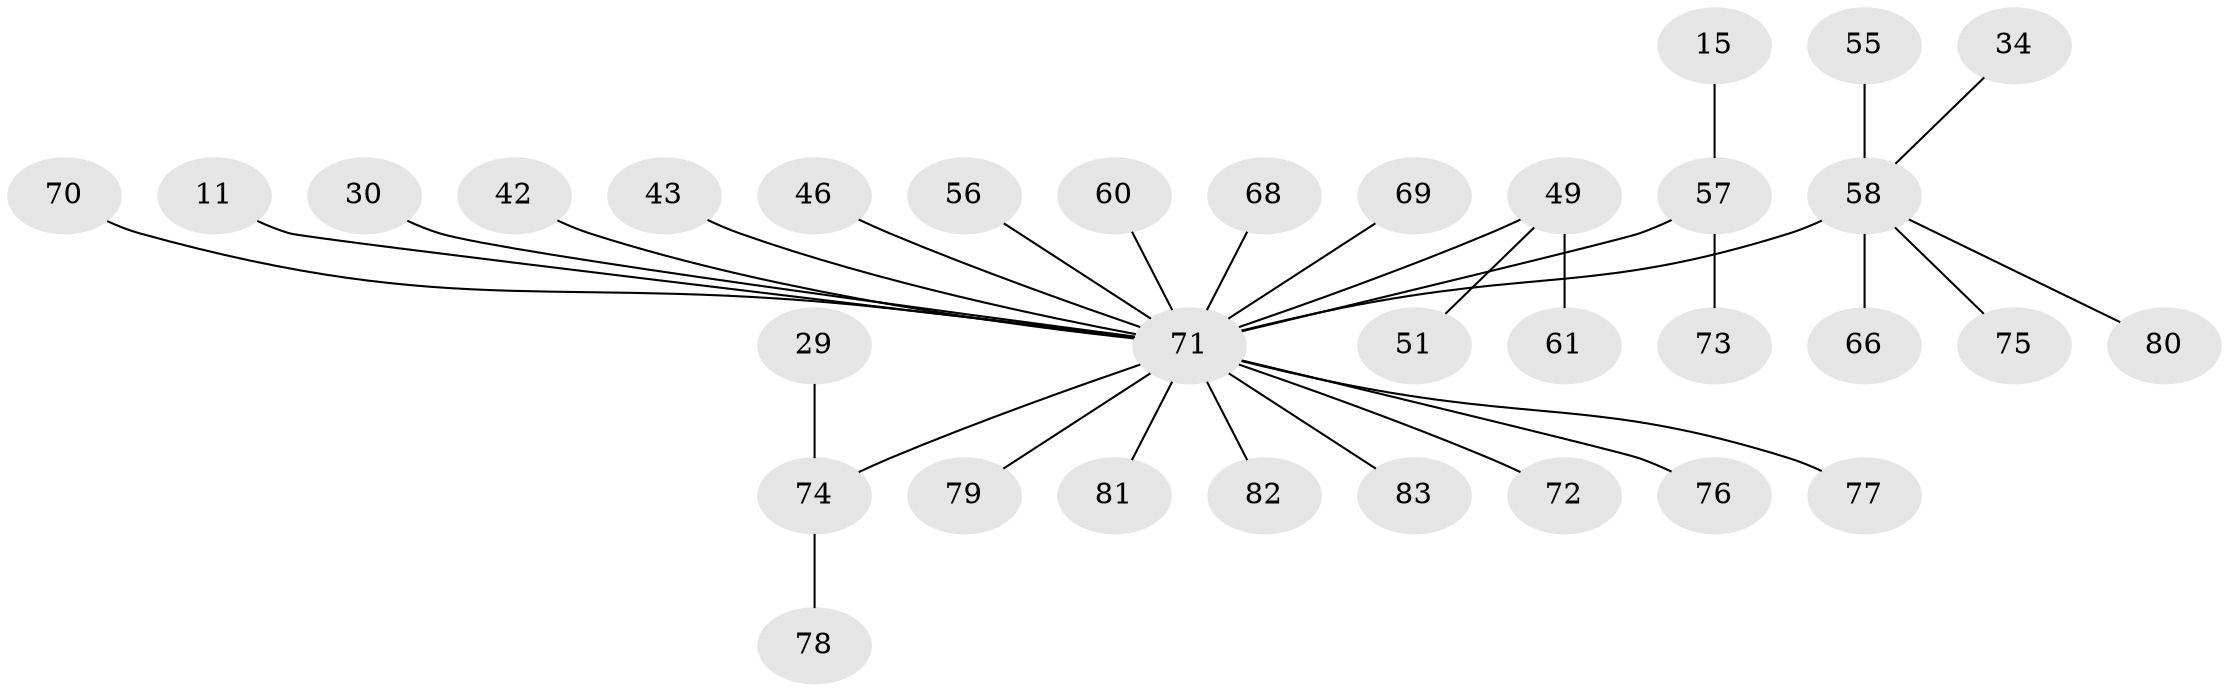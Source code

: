 // original degree distribution, {6: 0.012048192771084338, 21: 0.012048192771084338, 18: 0.012048192771084338, 5: 0.012048192771084338, 2: 0.20481927710843373, 3: 0.0963855421686747, 1: 0.6024096385542169, 4: 0.04819277108433735}
// Generated by graph-tools (version 1.1) at 2025/50/03/04/25 21:50:10]
// undirected, 33 vertices, 32 edges
graph export_dot {
graph [start="1"]
  node [color=gray90,style=filled];
  11;
  15;
  29;
  30 [super="+21"];
  34;
  42;
  43;
  46;
  49 [super="+24"];
  51;
  55;
  56;
  57 [super="+5+9"];
  58 [super="+6+12+19+16"];
  60;
  61;
  66 [super="+65"];
  68;
  69;
  70 [super="+40"];
  71 [super="+37+14+17+20+23+31+35+38+39+41+45+47+48+50+52+54+3"];
  72 [super="+53"];
  73;
  74 [super="+4"];
  75 [super="+64"];
  76;
  77;
  78;
  79;
  80;
  81 [super="+67"];
  82;
  83;
  11 -- 71;
  15 -- 57;
  29 -- 74;
  30 -- 71;
  34 -- 58;
  42 -- 71;
  43 -- 71;
  46 -- 71;
  49 -- 51;
  49 -- 61;
  49 -- 71 [weight=2];
  55 -- 58;
  56 -- 71;
  57 -- 73;
  57 -- 71 [weight=2];
  58 -- 80;
  58 -- 75;
  58 -- 66;
  58 -- 71 [weight=2];
  60 -- 71;
  68 -- 71;
  69 -- 71;
  70 -- 71;
  71 -- 72;
  71 -- 76;
  71 -- 79;
  71 -- 81;
  71 -- 82;
  71 -- 74 [weight=3];
  71 -- 77;
  71 -- 83;
  74 -- 78;
}
